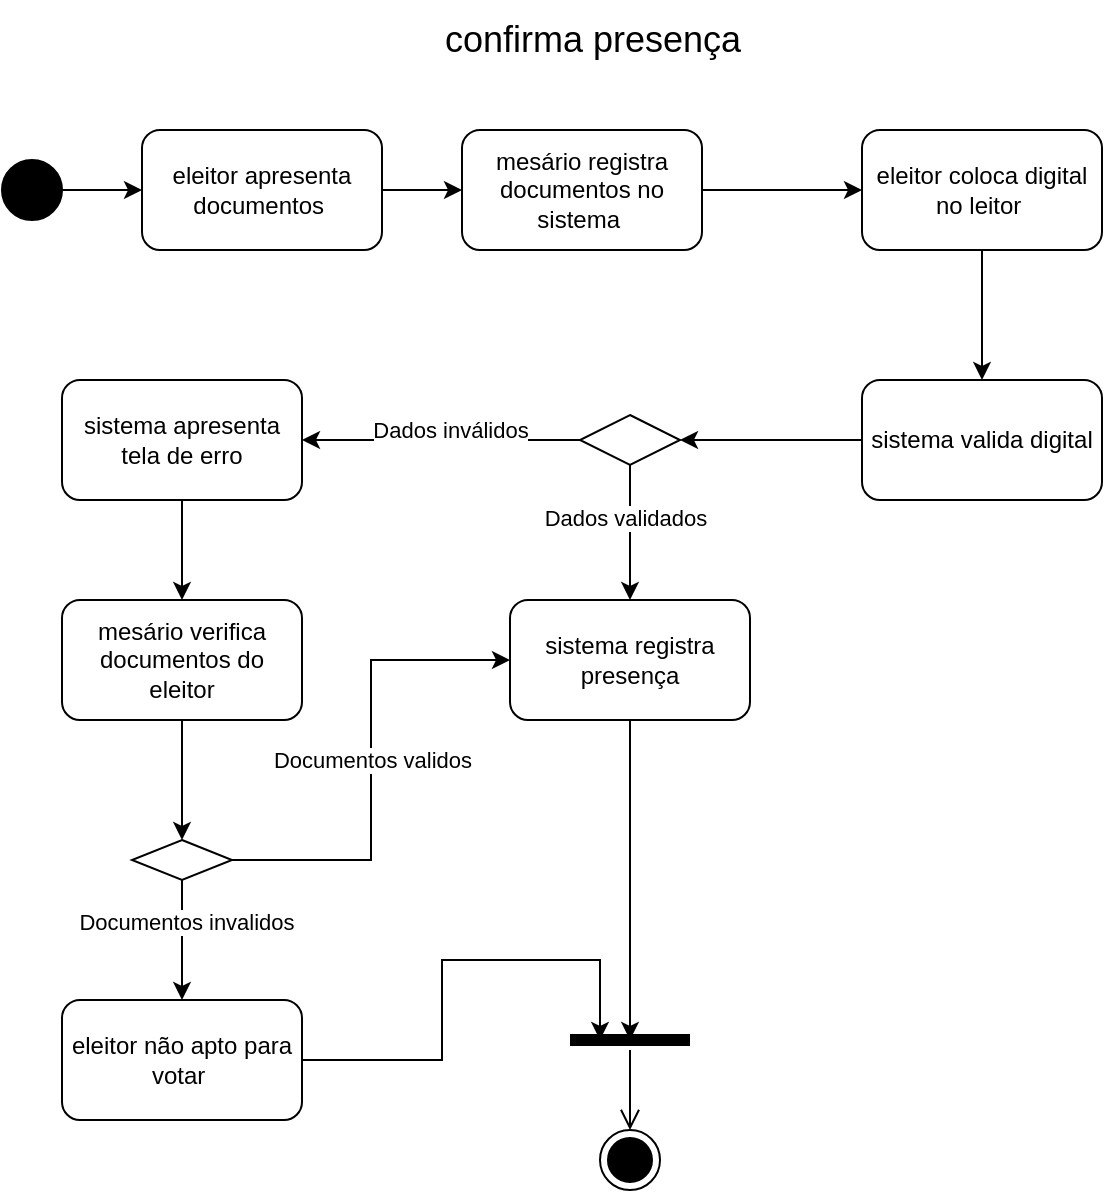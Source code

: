 <mxfile version="28.2.5">
  <diagram name="Página-1" id="b-HK0A98cuXKUHtczfGE">
    <mxGraphModel dx="1426" dy="777" grid="1" gridSize="10" guides="1" tooltips="1" connect="1" arrows="1" fold="1" page="1" pageScale="1" pageWidth="827" pageHeight="1169" math="0" shadow="0">
      <root>
        <mxCell id="0" />
        <mxCell id="1" parent="0" />
        <mxCell id="_HQBlaRaCxWmsFzylAqO-1" value="confirma presença" style="text;html=1;align=center;verticalAlign=middle;resizable=0;points=[];autosize=1;strokeColor=none;fillColor=none;fontSize=18;" parent="1" vertex="1">
          <mxGeometry x="310" y="30" width="170" height="40" as="geometry" />
        </mxCell>
        <mxCell id="_HQBlaRaCxWmsFzylAqO-3" style="edgeStyle=orthogonalEdgeStyle;rounded=0;orthogonalLoop=1;jettySize=auto;html=1;" parent="1" source="_HQBlaRaCxWmsFzylAqO-2" target="_HQBlaRaCxWmsFzylAqO-4" edge="1">
          <mxGeometry relative="1" as="geometry">
            <mxPoint x="210" y="125" as="targetPoint" />
          </mxGeometry>
        </mxCell>
        <mxCell id="_HQBlaRaCxWmsFzylAqO-2" value="" style="ellipse;fillColor=strokeColor;html=1;" parent="1" vertex="1">
          <mxGeometry x="100" y="110" width="30" height="30" as="geometry" />
        </mxCell>
        <mxCell id="_HQBlaRaCxWmsFzylAqO-5" style="edgeStyle=orthogonalEdgeStyle;rounded=0;orthogonalLoop=1;jettySize=auto;html=1;" parent="1" source="_HQBlaRaCxWmsFzylAqO-4" target="_HQBlaRaCxWmsFzylAqO-7" edge="1">
          <mxGeometry relative="1" as="geometry">
            <mxPoint x="360" y="125" as="targetPoint" />
          </mxGeometry>
        </mxCell>
        <mxCell id="_HQBlaRaCxWmsFzylAqO-4" value="eleitor apresenta documentos&amp;nbsp;" style="rounded=1;whiteSpace=wrap;html=1;" parent="1" vertex="1">
          <mxGeometry x="170" y="95" width="120" height="60" as="geometry" />
        </mxCell>
        <mxCell id="_HQBlaRaCxWmsFzylAqO-9" style="edgeStyle=orthogonalEdgeStyle;rounded=0;orthogonalLoop=1;jettySize=auto;html=1;" parent="1" source="_HQBlaRaCxWmsFzylAqO-7" edge="1">
          <mxGeometry relative="1" as="geometry">
            <mxPoint x="530" y="125" as="targetPoint" />
          </mxGeometry>
        </mxCell>
        <mxCell id="_HQBlaRaCxWmsFzylAqO-7" value="mesário registra documentos no sistema&amp;nbsp;" style="rounded=1;whiteSpace=wrap;html=1;" parent="1" vertex="1">
          <mxGeometry x="330" y="95" width="120" height="60" as="geometry" />
        </mxCell>
        <mxCell id="_HQBlaRaCxWmsFzylAqO-10" style="edgeStyle=orthogonalEdgeStyle;rounded=0;orthogonalLoop=1;jettySize=auto;html=1;" parent="1" source="_HQBlaRaCxWmsFzylAqO-8" target="_HQBlaRaCxWmsFzylAqO-11" edge="1">
          <mxGeometry relative="1" as="geometry">
            <mxPoint x="590" y="220" as="targetPoint" />
          </mxGeometry>
        </mxCell>
        <mxCell id="_HQBlaRaCxWmsFzylAqO-8" value="eleitor coloca digital no leitor&amp;nbsp;" style="rounded=1;whiteSpace=wrap;html=1;" parent="1" vertex="1">
          <mxGeometry x="530" y="95" width="120" height="60" as="geometry" />
        </mxCell>
        <mxCell id="_HQBlaRaCxWmsFzylAqO-12" style="edgeStyle=orthogonalEdgeStyle;rounded=0;orthogonalLoop=1;jettySize=auto;html=1;" parent="1" source="_HQBlaRaCxWmsFzylAqO-11" target="_HQBlaRaCxWmsFzylAqO-13" edge="1">
          <mxGeometry relative="1" as="geometry">
            <mxPoint x="450" y="250" as="targetPoint" />
          </mxGeometry>
        </mxCell>
        <mxCell id="_HQBlaRaCxWmsFzylAqO-11" value="sistema valida digital" style="rounded=1;whiteSpace=wrap;html=1;" parent="1" vertex="1">
          <mxGeometry x="530" y="220" width="120" height="60" as="geometry" />
        </mxCell>
        <mxCell id="_HQBlaRaCxWmsFzylAqO-14" style="edgeStyle=orthogonalEdgeStyle;rounded=0;orthogonalLoop=1;jettySize=auto;html=1;" parent="1" source="_HQBlaRaCxWmsFzylAqO-13" edge="1">
          <mxGeometry relative="1" as="geometry">
            <mxPoint x="250" y="250" as="targetPoint" />
          </mxGeometry>
        </mxCell>
        <mxCell id="_HQBlaRaCxWmsFzylAqO-15" value="Dados inválidos" style="edgeLabel;html=1;align=center;verticalAlign=middle;resizable=0;points=[];" parent="_HQBlaRaCxWmsFzylAqO-14" vertex="1" connectable="0">
          <mxGeometry x="-0.064" y="-5" relative="1" as="geometry">
            <mxPoint as="offset" />
          </mxGeometry>
        </mxCell>
        <mxCell id="_HQBlaRaCxWmsFzylAqO-19" style="edgeStyle=orthogonalEdgeStyle;rounded=0;orthogonalLoop=1;jettySize=auto;html=1;" parent="1" source="_HQBlaRaCxWmsFzylAqO-13" edge="1">
          <mxGeometry relative="1" as="geometry">
            <mxPoint x="414" y="330" as="targetPoint" />
          </mxGeometry>
        </mxCell>
        <mxCell id="_HQBlaRaCxWmsFzylAqO-20" value="Dados validados&amp;nbsp;" style="edgeLabel;html=1;align=center;verticalAlign=middle;resizable=0;points=[];" parent="_HQBlaRaCxWmsFzylAqO-19" vertex="1" connectable="0">
          <mxGeometry x="-0.215" y="-1" relative="1" as="geometry">
            <mxPoint as="offset" />
          </mxGeometry>
        </mxCell>
        <mxCell id="_HQBlaRaCxWmsFzylAqO-13" value="" style="rhombus;whiteSpace=wrap;html=1;" parent="1" vertex="1">
          <mxGeometry x="389" y="237.5" width="50" height="25" as="geometry" />
        </mxCell>
        <mxCell id="_HQBlaRaCxWmsFzylAqO-17" style="edgeStyle=orthogonalEdgeStyle;rounded=0;orthogonalLoop=1;jettySize=auto;html=1;" parent="1" source="_HQBlaRaCxWmsFzylAqO-16" edge="1">
          <mxGeometry relative="1" as="geometry">
            <mxPoint x="190" y="330" as="targetPoint" />
          </mxGeometry>
        </mxCell>
        <mxCell id="_HQBlaRaCxWmsFzylAqO-16" value="sistema apresenta tela de erro" style="rounded=1;whiteSpace=wrap;html=1;" parent="1" vertex="1">
          <mxGeometry x="130" y="220" width="120" height="60" as="geometry" />
        </mxCell>
        <mxCell id="_HQBlaRaCxWmsFzylAqO-18" value="eleitor não apto para votar&amp;nbsp;" style="rounded=1;whiteSpace=wrap;html=1;" parent="1" vertex="1">
          <mxGeometry x="130" y="530" width="120" height="60" as="geometry" />
        </mxCell>
        <mxCell id="_HQBlaRaCxWmsFzylAqO-21" value="sistema registra presença" style="rounded=1;whiteSpace=wrap;html=1;" parent="1" vertex="1">
          <mxGeometry x="354" y="330" width="120" height="60" as="geometry" />
        </mxCell>
        <mxCell id="_HQBlaRaCxWmsFzylAqO-24" value="" style="shape=line;html=1;strokeWidth=6;strokeColor=#000000;" parent="1" vertex="1">
          <mxGeometry x="384" y="545" width="60" height="10" as="geometry" />
        </mxCell>
        <mxCell id="_HQBlaRaCxWmsFzylAqO-25" value="" style="edgeStyle=orthogonalEdgeStyle;html=1;verticalAlign=bottom;endArrow=open;endSize=8;strokeColor=#000000;rounded=0;" parent="1" source="_HQBlaRaCxWmsFzylAqO-24" edge="1">
          <mxGeometry relative="1" as="geometry">
            <mxPoint x="414" y="595" as="targetPoint" />
          </mxGeometry>
        </mxCell>
        <mxCell id="_HQBlaRaCxWmsFzylAqO-29" value="" style="ellipse;html=1;shape=endState;fillColor=strokeColor;" parent="1" vertex="1">
          <mxGeometry x="399" y="595" width="30" height="30" as="geometry" />
        </mxCell>
        <mxCell id="P-8GeMTchVzfyxAgC0ya-6" style="edgeStyle=orthogonalEdgeStyle;rounded=0;orthogonalLoop=1;jettySize=auto;html=1;" edge="1" parent="1" source="P-8GeMTchVzfyxAgC0ya-5">
          <mxGeometry relative="1" as="geometry">
            <mxPoint x="190" y="450" as="targetPoint" />
          </mxGeometry>
        </mxCell>
        <mxCell id="P-8GeMTchVzfyxAgC0ya-5" value="mesário verifica documentos do eleitor" style="rounded=1;whiteSpace=wrap;html=1;" vertex="1" parent="1">
          <mxGeometry x="130" y="330" width="120" height="60" as="geometry" />
        </mxCell>
        <mxCell id="P-8GeMTchVzfyxAgC0ya-8" style="edgeStyle=orthogonalEdgeStyle;rounded=0;orthogonalLoop=1;jettySize=auto;html=1;" edge="1" parent="1" source="P-8GeMTchVzfyxAgC0ya-7">
          <mxGeometry relative="1" as="geometry">
            <mxPoint x="190" y="530" as="targetPoint" />
          </mxGeometry>
        </mxCell>
        <mxCell id="P-8GeMTchVzfyxAgC0ya-9" value="Documentos invalidos" style="edgeLabel;html=1;align=center;verticalAlign=middle;resizable=0;points=[];" vertex="1" connectable="0" parent="P-8GeMTchVzfyxAgC0ya-8">
          <mxGeometry x="-0.3" y="2" relative="1" as="geometry">
            <mxPoint as="offset" />
          </mxGeometry>
        </mxCell>
        <mxCell id="P-8GeMTchVzfyxAgC0ya-10" value="Documentos validos" style="edgeStyle=orthogonalEdgeStyle;rounded=0;orthogonalLoop=1;jettySize=auto;html=1;entryX=0;entryY=0.5;entryDx=0;entryDy=0;" edge="1" parent="1" source="P-8GeMTchVzfyxAgC0ya-7" target="_HQBlaRaCxWmsFzylAqO-21">
          <mxGeometry relative="1" as="geometry" />
        </mxCell>
        <mxCell id="P-8GeMTchVzfyxAgC0ya-7" value="" style="rhombus;whiteSpace=wrap;html=1;" vertex="1" parent="1">
          <mxGeometry x="165" y="450" width="50" height="20" as="geometry" />
        </mxCell>
        <mxCell id="P-8GeMTchVzfyxAgC0ya-11" style="edgeStyle=orthogonalEdgeStyle;rounded=0;orthogonalLoop=1;jettySize=auto;html=1;entryX=0.5;entryY=0.5;entryDx=0;entryDy=0;entryPerimeter=0;" edge="1" parent="1" source="_HQBlaRaCxWmsFzylAqO-21" target="_HQBlaRaCxWmsFzylAqO-24">
          <mxGeometry relative="1" as="geometry" />
        </mxCell>
        <mxCell id="P-8GeMTchVzfyxAgC0ya-12" style="edgeStyle=orthogonalEdgeStyle;rounded=0;orthogonalLoop=1;jettySize=auto;html=1;entryX=0.25;entryY=0.5;entryDx=0;entryDy=0;entryPerimeter=0;" edge="1" parent="1" source="_HQBlaRaCxWmsFzylAqO-18" target="_HQBlaRaCxWmsFzylAqO-24">
          <mxGeometry relative="1" as="geometry">
            <Array as="points">
              <mxPoint x="320" y="560" />
              <mxPoint x="320" y="510" />
              <mxPoint x="399" y="510" />
            </Array>
          </mxGeometry>
        </mxCell>
      </root>
    </mxGraphModel>
  </diagram>
</mxfile>
